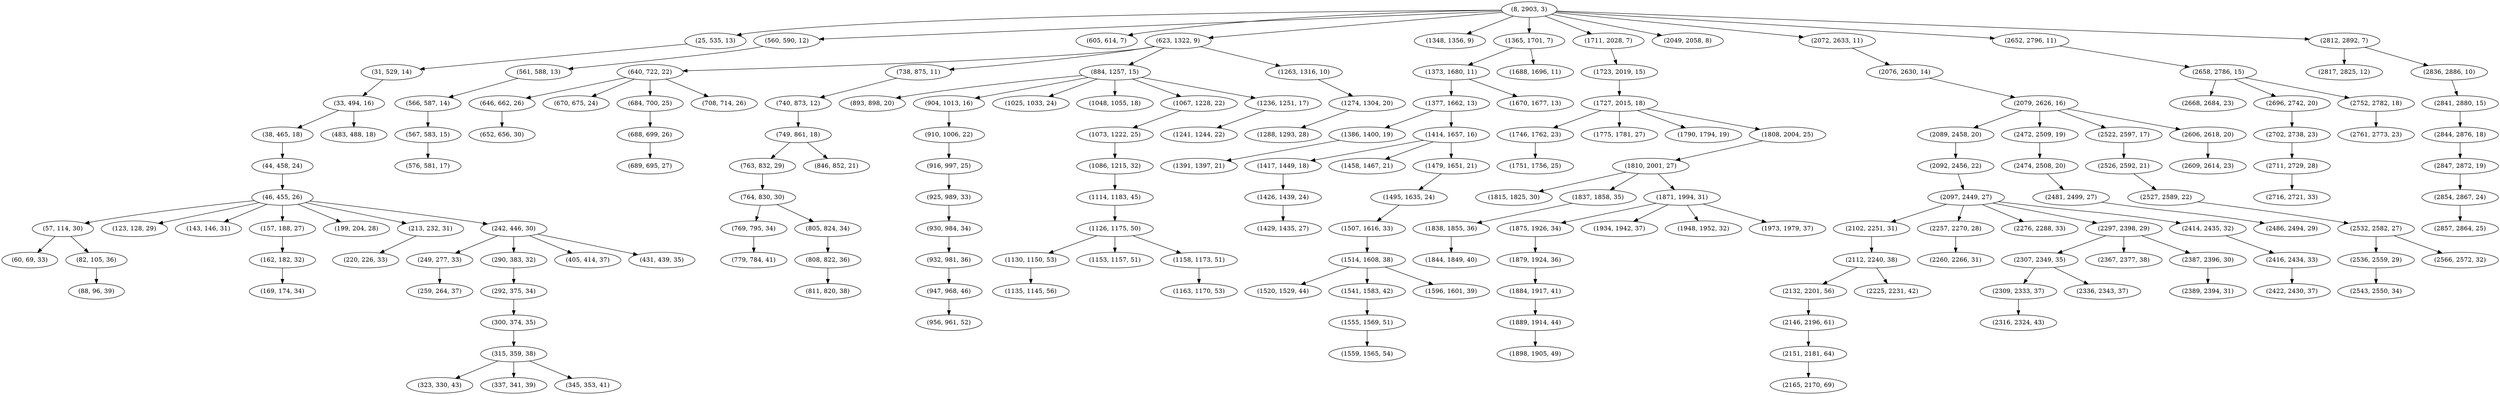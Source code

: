 digraph tree {
    "(8, 2903, 3)";
    "(25, 535, 13)";
    "(31, 529, 14)";
    "(33, 494, 16)";
    "(38, 465, 18)";
    "(44, 458, 24)";
    "(46, 455, 26)";
    "(57, 114, 30)";
    "(60, 69, 33)";
    "(82, 105, 36)";
    "(88, 96, 39)";
    "(123, 128, 29)";
    "(143, 146, 31)";
    "(157, 188, 27)";
    "(162, 182, 32)";
    "(169, 174, 34)";
    "(199, 204, 28)";
    "(213, 232, 31)";
    "(220, 226, 33)";
    "(242, 446, 30)";
    "(249, 277, 33)";
    "(259, 264, 37)";
    "(290, 383, 32)";
    "(292, 375, 34)";
    "(300, 374, 35)";
    "(315, 359, 38)";
    "(323, 330, 43)";
    "(337, 341, 39)";
    "(345, 353, 41)";
    "(405, 414, 37)";
    "(431, 439, 35)";
    "(483, 488, 18)";
    "(560, 590, 12)";
    "(561, 588, 13)";
    "(566, 587, 14)";
    "(567, 583, 15)";
    "(576, 581, 17)";
    "(605, 614, 7)";
    "(623, 1322, 9)";
    "(640, 722, 22)";
    "(646, 662, 26)";
    "(652, 656, 30)";
    "(670, 675, 24)";
    "(684, 700, 25)";
    "(688, 699, 26)";
    "(689, 695, 27)";
    "(708, 714, 26)";
    "(738, 875, 11)";
    "(740, 873, 12)";
    "(749, 861, 18)";
    "(763, 832, 29)";
    "(764, 830, 30)";
    "(769, 795, 34)";
    "(779, 784, 41)";
    "(805, 824, 34)";
    "(808, 822, 36)";
    "(811, 820, 38)";
    "(846, 852, 21)";
    "(884, 1257, 15)";
    "(893, 898, 20)";
    "(904, 1013, 16)";
    "(910, 1006, 22)";
    "(916, 997, 25)";
    "(925, 989, 33)";
    "(930, 984, 34)";
    "(932, 981, 36)";
    "(947, 968, 46)";
    "(956, 961, 52)";
    "(1025, 1033, 24)";
    "(1048, 1055, 18)";
    "(1067, 1228, 22)";
    "(1073, 1222, 25)";
    "(1086, 1215, 32)";
    "(1114, 1183, 45)";
    "(1126, 1175, 50)";
    "(1130, 1150, 53)";
    "(1135, 1145, 56)";
    "(1153, 1157, 51)";
    "(1158, 1173, 51)";
    "(1163, 1170, 53)";
    "(1236, 1251, 17)";
    "(1241, 1244, 22)";
    "(1263, 1316, 10)";
    "(1274, 1304, 20)";
    "(1288, 1293, 28)";
    "(1348, 1356, 9)";
    "(1365, 1701, 7)";
    "(1373, 1680, 11)";
    "(1377, 1662, 13)";
    "(1386, 1400, 19)";
    "(1391, 1397, 21)";
    "(1414, 1657, 16)";
    "(1417, 1449, 18)";
    "(1426, 1439, 24)";
    "(1429, 1435, 27)";
    "(1458, 1467, 21)";
    "(1479, 1651, 21)";
    "(1495, 1635, 24)";
    "(1507, 1616, 33)";
    "(1514, 1608, 38)";
    "(1520, 1529, 44)";
    "(1541, 1583, 42)";
    "(1555, 1569, 51)";
    "(1559, 1565, 54)";
    "(1596, 1601, 39)";
    "(1670, 1677, 13)";
    "(1688, 1696, 11)";
    "(1711, 2028, 7)";
    "(1723, 2019, 15)";
    "(1727, 2015, 18)";
    "(1746, 1762, 23)";
    "(1751, 1756, 25)";
    "(1775, 1781, 27)";
    "(1790, 1794, 19)";
    "(1808, 2004, 25)";
    "(1810, 2001, 27)";
    "(1815, 1825, 30)";
    "(1837, 1858, 35)";
    "(1838, 1855, 36)";
    "(1844, 1849, 40)";
    "(1871, 1994, 31)";
    "(1875, 1926, 34)";
    "(1879, 1924, 36)";
    "(1884, 1917, 41)";
    "(1889, 1914, 44)";
    "(1898, 1905, 49)";
    "(1934, 1942, 37)";
    "(1948, 1952, 32)";
    "(1973, 1979, 37)";
    "(2049, 2058, 8)";
    "(2072, 2633, 11)";
    "(2076, 2630, 14)";
    "(2079, 2626, 16)";
    "(2089, 2458, 20)";
    "(2092, 2456, 22)";
    "(2097, 2449, 27)";
    "(2102, 2251, 31)";
    "(2112, 2240, 38)";
    "(2132, 2201, 56)";
    "(2146, 2196, 61)";
    "(2151, 2181, 64)";
    "(2165, 2170, 69)";
    "(2225, 2231, 42)";
    "(2257, 2270, 28)";
    "(2260, 2266, 31)";
    "(2276, 2288, 33)";
    "(2297, 2398, 29)";
    "(2307, 2349, 35)";
    "(2309, 2333, 37)";
    "(2316, 2324, 43)";
    "(2336, 2343, 37)";
    "(2367, 2377, 38)";
    "(2387, 2396, 30)";
    "(2389, 2394, 31)";
    "(2414, 2435, 32)";
    "(2416, 2434, 33)";
    "(2422, 2430, 37)";
    "(2472, 2509, 19)";
    "(2474, 2508, 20)";
    "(2481, 2499, 27)";
    "(2486, 2494, 29)";
    "(2522, 2597, 17)";
    "(2526, 2592, 21)";
    "(2527, 2589, 22)";
    "(2532, 2582, 27)";
    "(2536, 2559, 29)";
    "(2543, 2550, 34)";
    "(2566, 2572, 32)";
    "(2606, 2618, 20)";
    "(2609, 2614, 23)";
    "(2652, 2796, 11)";
    "(2658, 2786, 15)";
    "(2668, 2684, 23)";
    "(2696, 2742, 20)";
    "(2702, 2738, 23)";
    "(2711, 2729, 28)";
    "(2716, 2721, 33)";
    "(2752, 2782, 18)";
    "(2761, 2773, 23)";
    "(2812, 2892, 7)";
    "(2817, 2825, 12)";
    "(2836, 2886, 10)";
    "(2841, 2880, 15)";
    "(2844, 2876, 18)";
    "(2847, 2872, 19)";
    "(2854, 2867, 24)";
    "(2857, 2864, 25)";
    "(8, 2903, 3)" -> "(25, 535, 13)";
    "(8, 2903, 3)" -> "(560, 590, 12)";
    "(8, 2903, 3)" -> "(605, 614, 7)";
    "(8, 2903, 3)" -> "(623, 1322, 9)";
    "(8, 2903, 3)" -> "(1348, 1356, 9)";
    "(8, 2903, 3)" -> "(1365, 1701, 7)";
    "(8, 2903, 3)" -> "(1711, 2028, 7)";
    "(8, 2903, 3)" -> "(2049, 2058, 8)";
    "(8, 2903, 3)" -> "(2072, 2633, 11)";
    "(8, 2903, 3)" -> "(2652, 2796, 11)";
    "(8, 2903, 3)" -> "(2812, 2892, 7)";
    "(25, 535, 13)" -> "(31, 529, 14)";
    "(31, 529, 14)" -> "(33, 494, 16)";
    "(33, 494, 16)" -> "(38, 465, 18)";
    "(33, 494, 16)" -> "(483, 488, 18)";
    "(38, 465, 18)" -> "(44, 458, 24)";
    "(44, 458, 24)" -> "(46, 455, 26)";
    "(46, 455, 26)" -> "(57, 114, 30)";
    "(46, 455, 26)" -> "(123, 128, 29)";
    "(46, 455, 26)" -> "(143, 146, 31)";
    "(46, 455, 26)" -> "(157, 188, 27)";
    "(46, 455, 26)" -> "(199, 204, 28)";
    "(46, 455, 26)" -> "(213, 232, 31)";
    "(46, 455, 26)" -> "(242, 446, 30)";
    "(57, 114, 30)" -> "(60, 69, 33)";
    "(57, 114, 30)" -> "(82, 105, 36)";
    "(82, 105, 36)" -> "(88, 96, 39)";
    "(157, 188, 27)" -> "(162, 182, 32)";
    "(162, 182, 32)" -> "(169, 174, 34)";
    "(213, 232, 31)" -> "(220, 226, 33)";
    "(242, 446, 30)" -> "(249, 277, 33)";
    "(242, 446, 30)" -> "(290, 383, 32)";
    "(242, 446, 30)" -> "(405, 414, 37)";
    "(242, 446, 30)" -> "(431, 439, 35)";
    "(249, 277, 33)" -> "(259, 264, 37)";
    "(290, 383, 32)" -> "(292, 375, 34)";
    "(292, 375, 34)" -> "(300, 374, 35)";
    "(300, 374, 35)" -> "(315, 359, 38)";
    "(315, 359, 38)" -> "(323, 330, 43)";
    "(315, 359, 38)" -> "(337, 341, 39)";
    "(315, 359, 38)" -> "(345, 353, 41)";
    "(560, 590, 12)" -> "(561, 588, 13)";
    "(561, 588, 13)" -> "(566, 587, 14)";
    "(566, 587, 14)" -> "(567, 583, 15)";
    "(567, 583, 15)" -> "(576, 581, 17)";
    "(623, 1322, 9)" -> "(640, 722, 22)";
    "(623, 1322, 9)" -> "(738, 875, 11)";
    "(623, 1322, 9)" -> "(884, 1257, 15)";
    "(623, 1322, 9)" -> "(1263, 1316, 10)";
    "(640, 722, 22)" -> "(646, 662, 26)";
    "(640, 722, 22)" -> "(670, 675, 24)";
    "(640, 722, 22)" -> "(684, 700, 25)";
    "(640, 722, 22)" -> "(708, 714, 26)";
    "(646, 662, 26)" -> "(652, 656, 30)";
    "(684, 700, 25)" -> "(688, 699, 26)";
    "(688, 699, 26)" -> "(689, 695, 27)";
    "(738, 875, 11)" -> "(740, 873, 12)";
    "(740, 873, 12)" -> "(749, 861, 18)";
    "(749, 861, 18)" -> "(763, 832, 29)";
    "(749, 861, 18)" -> "(846, 852, 21)";
    "(763, 832, 29)" -> "(764, 830, 30)";
    "(764, 830, 30)" -> "(769, 795, 34)";
    "(764, 830, 30)" -> "(805, 824, 34)";
    "(769, 795, 34)" -> "(779, 784, 41)";
    "(805, 824, 34)" -> "(808, 822, 36)";
    "(808, 822, 36)" -> "(811, 820, 38)";
    "(884, 1257, 15)" -> "(893, 898, 20)";
    "(884, 1257, 15)" -> "(904, 1013, 16)";
    "(884, 1257, 15)" -> "(1025, 1033, 24)";
    "(884, 1257, 15)" -> "(1048, 1055, 18)";
    "(884, 1257, 15)" -> "(1067, 1228, 22)";
    "(884, 1257, 15)" -> "(1236, 1251, 17)";
    "(904, 1013, 16)" -> "(910, 1006, 22)";
    "(910, 1006, 22)" -> "(916, 997, 25)";
    "(916, 997, 25)" -> "(925, 989, 33)";
    "(925, 989, 33)" -> "(930, 984, 34)";
    "(930, 984, 34)" -> "(932, 981, 36)";
    "(932, 981, 36)" -> "(947, 968, 46)";
    "(947, 968, 46)" -> "(956, 961, 52)";
    "(1067, 1228, 22)" -> "(1073, 1222, 25)";
    "(1073, 1222, 25)" -> "(1086, 1215, 32)";
    "(1086, 1215, 32)" -> "(1114, 1183, 45)";
    "(1114, 1183, 45)" -> "(1126, 1175, 50)";
    "(1126, 1175, 50)" -> "(1130, 1150, 53)";
    "(1126, 1175, 50)" -> "(1153, 1157, 51)";
    "(1126, 1175, 50)" -> "(1158, 1173, 51)";
    "(1130, 1150, 53)" -> "(1135, 1145, 56)";
    "(1158, 1173, 51)" -> "(1163, 1170, 53)";
    "(1236, 1251, 17)" -> "(1241, 1244, 22)";
    "(1263, 1316, 10)" -> "(1274, 1304, 20)";
    "(1274, 1304, 20)" -> "(1288, 1293, 28)";
    "(1365, 1701, 7)" -> "(1373, 1680, 11)";
    "(1365, 1701, 7)" -> "(1688, 1696, 11)";
    "(1373, 1680, 11)" -> "(1377, 1662, 13)";
    "(1373, 1680, 11)" -> "(1670, 1677, 13)";
    "(1377, 1662, 13)" -> "(1386, 1400, 19)";
    "(1377, 1662, 13)" -> "(1414, 1657, 16)";
    "(1386, 1400, 19)" -> "(1391, 1397, 21)";
    "(1414, 1657, 16)" -> "(1417, 1449, 18)";
    "(1414, 1657, 16)" -> "(1458, 1467, 21)";
    "(1414, 1657, 16)" -> "(1479, 1651, 21)";
    "(1417, 1449, 18)" -> "(1426, 1439, 24)";
    "(1426, 1439, 24)" -> "(1429, 1435, 27)";
    "(1479, 1651, 21)" -> "(1495, 1635, 24)";
    "(1495, 1635, 24)" -> "(1507, 1616, 33)";
    "(1507, 1616, 33)" -> "(1514, 1608, 38)";
    "(1514, 1608, 38)" -> "(1520, 1529, 44)";
    "(1514, 1608, 38)" -> "(1541, 1583, 42)";
    "(1514, 1608, 38)" -> "(1596, 1601, 39)";
    "(1541, 1583, 42)" -> "(1555, 1569, 51)";
    "(1555, 1569, 51)" -> "(1559, 1565, 54)";
    "(1711, 2028, 7)" -> "(1723, 2019, 15)";
    "(1723, 2019, 15)" -> "(1727, 2015, 18)";
    "(1727, 2015, 18)" -> "(1746, 1762, 23)";
    "(1727, 2015, 18)" -> "(1775, 1781, 27)";
    "(1727, 2015, 18)" -> "(1790, 1794, 19)";
    "(1727, 2015, 18)" -> "(1808, 2004, 25)";
    "(1746, 1762, 23)" -> "(1751, 1756, 25)";
    "(1808, 2004, 25)" -> "(1810, 2001, 27)";
    "(1810, 2001, 27)" -> "(1815, 1825, 30)";
    "(1810, 2001, 27)" -> "(1837, 1858, 35)";
    "(1810, 2001, 27)" -> "(1871, 1994, 31)";
    "(1837, 1858, 35)" -> "(1838, 1855, 36)";
    "(1838, 1855, 36)" -> "(1844, 1849, 40)";
    "(1871, 1994, 31)" -> "(1875, 1926, 34)";
    "(1871, 1994, 31)" -> "(1934, 1942, 37)";
    "(1871, 1994, 31)" -> "(1948, 1952, 32)";
    "(1871, 1994, 31)" -> "(1973, 1979, 37)";
    "(1875, 1926, 34)" -> "(1879, 1924, 36)";
    "(1879, 1924, 36)" -> "(1884, 1917, 41)";
    "(1884, 1917, 41)" -> "(1889, 1914, 44)";
    "(1889, 1914, 44)" -> "(1898, 1905, 49)";
    "(2072, 2633, 11)" -> "(2076, 2630, 14)";
    "(2076, 2630, 14)" -> "(2079, 2626, 16)";
    "(2079, 2626, 16)" -> "(2089, 2458, 20)";
    "(2079, 2626, 16)" -> "(2472, 2509, 19)";
    "(2079, 2626, 16)" -> "(2522, 2597, 17)";
    "(2079, 2626, 16)" -> "(2606, 2618, 20)";
    "(2089, 2458, 20)" -> "(2092, 2456, 22)";
    "(2092, 2456, 22)" -> "(2097, 2449, 27)";
    "(2097, 2449, 27)" -> "(2102, 2251, 31)";
    "(2097, 2449, 27)" -> "(2257, 2270, 28)";
    "(2097, 2449, 27)" -> "(2276, 2288, 33)";
    "(2097, 2449, 27)" -> "(2297, 2398, 29)";
    "(2097, 2449, 27)" -> "(2414, 2435, 32)";
    "(2102, 2251, 31)" -> "(2112, 2240, 38)";
    "(2112, 2240, 38)" -> "(2132, 2201, 56)";
    "(2112, 2240, 38)" -> "(2225, 2231, 42)";
    "(2132, 2201, 56)" -> "(2146, 2196, 61)";
    "(2146, 2196, 61)" -> "(2151, 2181, 64)";
    "(2151, 2181, 64)" -> "(2165, 2170, 69)";
    "(2257, 2270, 28)" -> "(2260, 2266, 31)";
    "(2297, 2398, 29)" -> "(2307, 2349, 35)";
    "(2297, 2398, 29)" -> "(2367, 2377, 38)";
    "(2297, 2398, 29)" -> "(2387, 2396, 30)";
    "(2307, 2349, 35)" -> "(2309, 2333, 37)";
    "(2307, 2349, 35)" -> "(2336, 2343, 37)";
    "(2309, 2333, 37)" -> "(2316, 2324, 43)";
    "(2387, 2396, 30)" -> "(2389, 2394, 31)";
    "(2414, 2435, 32)" -> "(2416, 2434, 33)";
    "(2416, 2434, 33)" -> "(2422, 2430, 37)";
    "(2472, 2509, 19)" -> "(2474, 2508, 20)";
    "(2474, 2508, 20)" -> "(2481, 2499, 27)";
    "(2481, 2499, 27)" -> "(2486, 2494, 29)";
    "(2522, 2597, 17)" -> "(2526, 2592, 21)";
    "(2526, 2592, 21)" -> "(2527, 2589, 22)";
    "(2527, 2589, 22)" -> "(2532, 2582, 27)";
    "(2532, 2582, 27)" -> "(2536, 2559, 29)";
    "(2532, 2582, 27)" -> "(2566, 2572, 32)";
    "(2536, 2559, 29)" -> "(2543, 2550, 34)";
    "(2606, 2618, 20)" -> "(2609, 2614, 23)";
    "(2652, 2796, 11)" -> "(2658, 2786, 15)";
    "(2658, 2786, 15)" -> "(2668, 2684, 23)";
    "(2658, 2786, 15)" -> "(2696, 2742, 20)";
    "(2658, 2786, 15)" -> "(2752, 2782, 18)";
    "(2696, 2742, 20)" -> "(2702, 2738, 23)";
    "(2702, 2738, 23)" -> "(2711, 2729, 28)";
    "(2711, 2729, 28)" -> "(2716, 2721, 33)";
    "(2752, 2782, 18)" -> "(2761, 2773, 23)";
    "(2812, 2892, 7)" -> "(2817, 2825, 12)";
    "(2812, 2892, 7)" -> "(2836, 2886, 10)";
    "(2836, 2886, 10)" -> "(2841, 2880, 15)";
    "(2841, 2880, 15)" -> "(2844, 2876, 18)";
    "(2844, 2876, 18)" -> "(2847, 2872, 19)";
    "(2847, 2872, 19)" -> "(2854, 2867, 24)";
    "(2854, 2867, 24)" -> "(2857, 2864, 25)";
}
